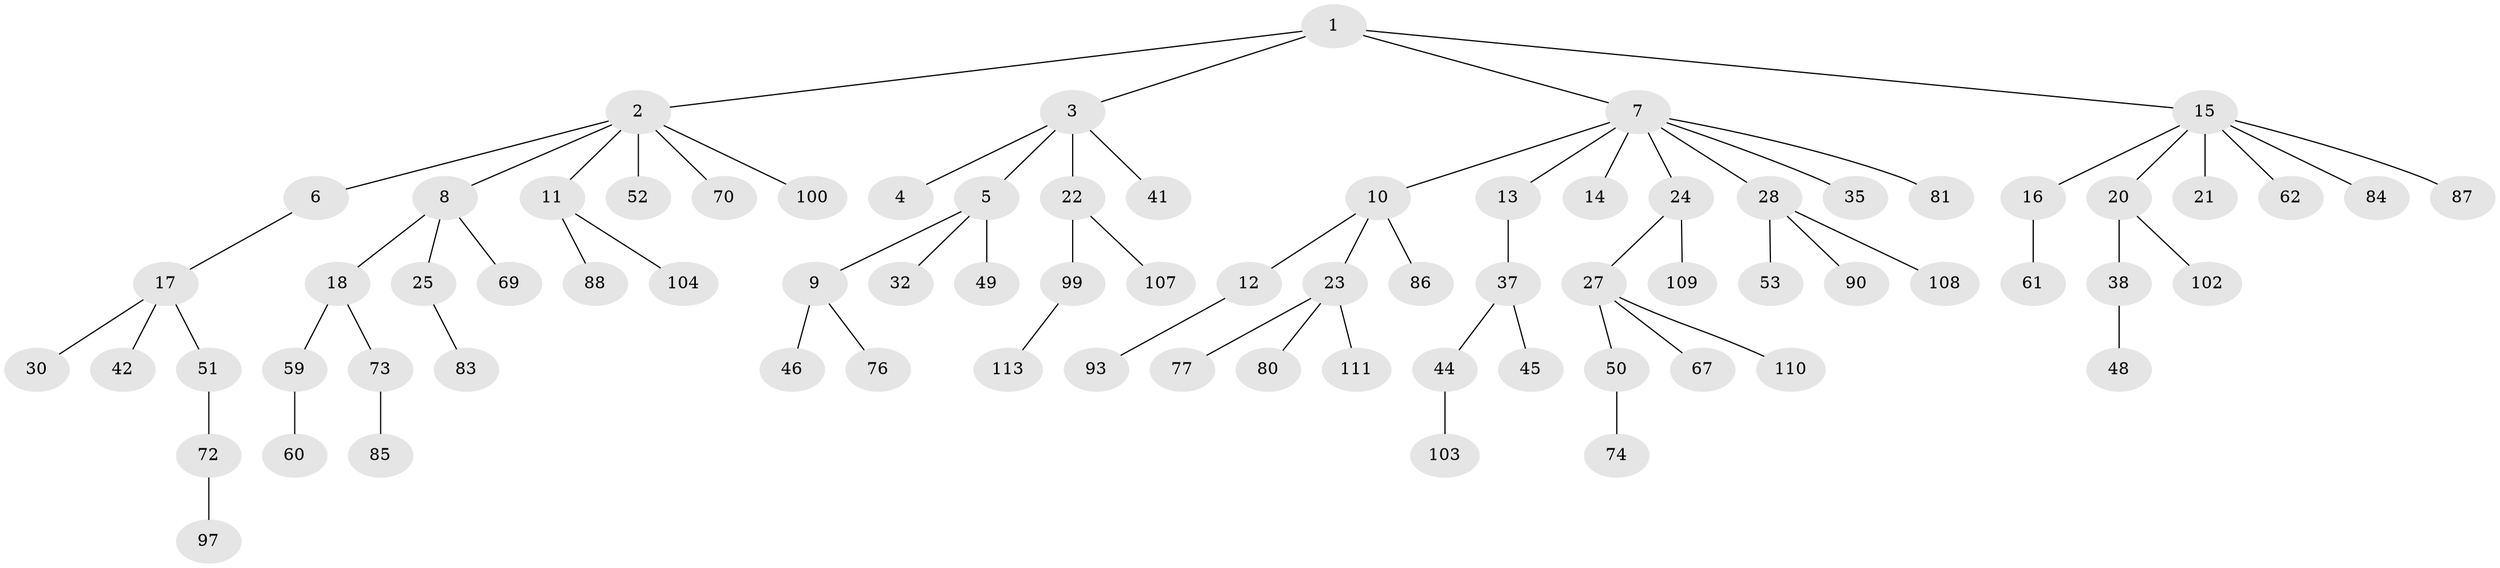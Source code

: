 // Generated by graph-tools (version 1.1) at 2025/52/02/27/25 19:52:10]
// undirected, 76 vertices, 75 edges
graph export_dot {
graph [start="1"]
  node [color=gray90,style=filled];
  1 [super="+39"];
  2 [super="+19"];
  3 [super="+29"];
  4;
  5 [super="+95"];
  6;
  7 [super="+33"];
  8;
  9 [super="+26"];
  10 [super="+82"];
  11 [super="+66"];
  12 [super="+78"];
  13 [super="+47"];
  14;
  15 [super="+36"];
  16;
  17 [super="+68"];
  18 [super="+54"];
  20 [super="+43"];
  21;
  22 [super="+34"];
  23 [super="+55"];
  24 [super="+58"];
  25 [super="+40"];
  27 [super="+63"];
  28 [super="+31"];
  30 [super="+105"];
  32 [super="+57"];
  35;
  37 [super="+89"];
  38;
  41;
  42;
  44 [super="+91"];
  45 [super="+75"];
  46 [super="+71"];
  48 [super="+56"];
  49;
  50;
  51;
  52 [super="+79"];
  53 [super="+64"];
  59 [super="+96"];
  60 [super="+106"];
  61 [super="+65"];
  62;
  67;
  69;
  70;
  72 [super="+94"];
  73 [super="+98"];
  74 [super="+92"];
  76;
  77;
  80;
  81;
  83;
  84;
  85;
  86;
  87 [super="+112"];
  88;
  90;
  93;
  97;
  99 [super="+101"];
  100;
  102;
  103;
  104;
  107;
  108;
  109;
  110;
  111;
  113;
  1 -- 2;
  1 -- 3;
  1 -- 7;
  1 -- 15;
  2 -- 6;
  2 -- 8;
  2 -- 11;
  2 -- 52;
  2 -- 100;
  2 -- 70;
  3 -- 4;
  3 -- 5;
  3 -- 22;
  3 -- 41;
  5 -- 9;
  5 -- 32;
  5 -- 49;
  6 -- 17;
  7 -- 10;
  7 -- 13;
  7 -- 14;
  7 -- 24;
  7 -- 28;
  7 -- 35;
  7 -- 81;
  8 -- 18;
  8 -- 25;
  8 -- 69;
  9 -- 46;
  9 -- 76;
  10 -- 12;
  10 -- 23;
  10 -- 86;
  11 -- 88;
  11 -- 104;
  12 -- 93;
  13 -- 37;
  15 -- 16;
  15 -- 20;
  15 -- 21;
  15 -- 62;
  15 -- 87;
  15 -- 84;
  16 -- 61;
  17 -- 30;
  17 -- 42;
  17 -- 51;
  18 -- 73;
  18 -- 59;
  20 -- 38;
  20 -- 102;
  22 -- 107;
  22 -- 99;
  23 -- 77;
  23 -- 80;
  23 -- 111;
  24 -- 27;
  24 -- 109;
  25 -- 83;
  27 -- 50;
  27 -- 67;
  27 -- 110;
  28 -- 53;
  28 -- 108;
  28 -- 90;
  37 -- 44;
  37 -- 45;
  38 -- 48;
  44 -- 103;
  50 -- 74;
  51 -- 72;
  59 -- 60;
  72 -- 97;
  73 -- 85;
  99 -- 113;
}
